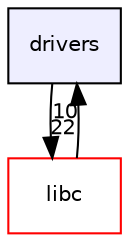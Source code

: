 digraph "drivers" {
  compound=true
  node [ fontsize="10", fontname="Helvetica"];
  edge [ labelfontsize="10", labelfontname="Helvetica"];
  dir_14bc92f4b96c8519b376567118ac28b3 [shape=box, label="drivers", style="filled", fillcolor="#eeeeff", pencolor="black", URL="dir_14bc92f4b96c8519b376567118ac28b3.html"];
  dir_fc1eb218ab426e5adb60367f98438da0 [shape=box label="libc" fillcolor="white" style="filled" color="red" URL="dir_fc1eb218ab426e5adb60367f98438da0.html"];
  dir_fc1eb218ab426e5adb60367f98438da0->dir_14bc92f4b96c8519b376567118ac28b3 [headlabel="10", labeldistance=1.5 headhref="dir_000002_000000.html"];
  dir_14bc92f4b96c8519b376567118ac28b3->dir_fc1eb218ab426e5adb60367f98438da0 [headlabel="22", labeldistance=1.5 headhref="dir_000000_000002.html"];
}
